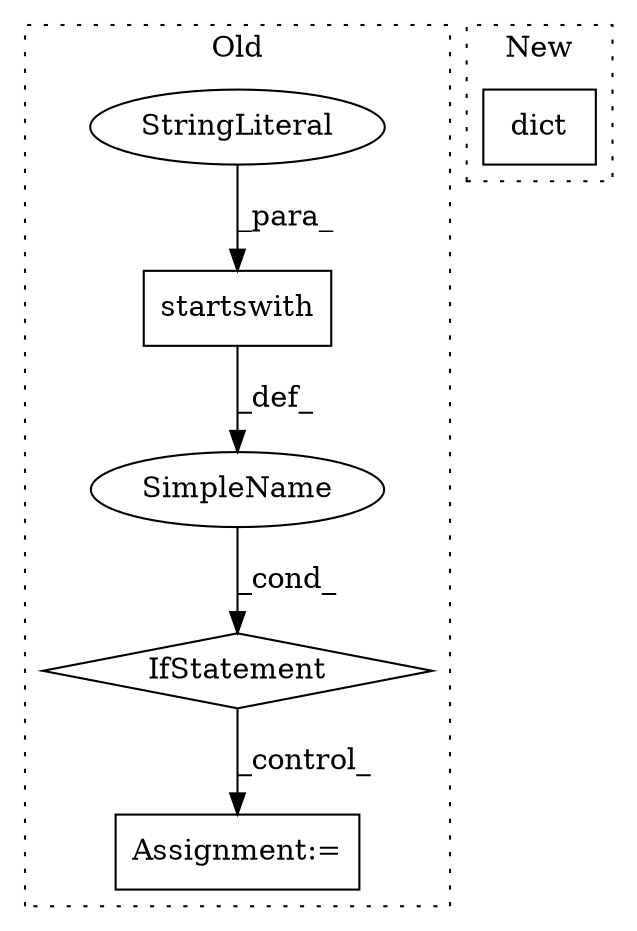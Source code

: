digraph G {
subgraph cluster0 {
1 [label="startswith" a="32" s="1661,1694" l="11,1" shape="box"];
3 [label="StringLiteral" a="45" s="1672" l="22" shape="ellipse"];
4 [label="IfStatement" a="25" s="1651,1695" l="4,2" shape="diamond"];
5 [label="SimpleName" a="42" s="" l="" shape="ellipse"];
6 [label="Assignment:=" a="7" s="1709" l="1" shape="box"];
label = "Old";
style="dotted";
}
subgraph cluster1 {
2 [label="dict" a="32" s="1170,1187" l="5,1" shape="box"];
label = "New";
style="dotted";
}
1 -> 5 [label="_def_"];
3 -> 1 [label="_para_"];
4 -> 6 [label="_control_"];
5 -> 4 [label="_cond_"];
}